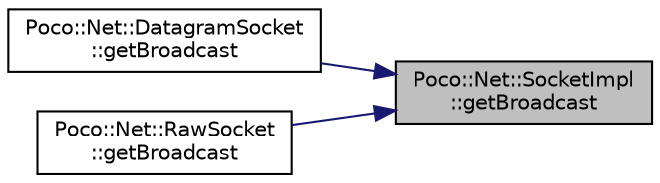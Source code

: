 digraph "Poco::Net::SocketImpl::getBroadcast"
{
 // LATEX_PDF_SIZE
  edge [fontname="Helvetica",fontsize="10",labelfontname="Helvetica",labelfontsize="10"];
  node [fontname="Helvetica",fontsize="10",shape=record];
  rankdir="RL";
  Node1 [label="Poco::Net::SocketImpl\l::getBroadcast",height=0.2,width=0.4,color="black", fillcolor="grey75", style="filled", fontcolor="black",tooltip="Sets the value of the SO_BROADCAST socket option."];
  Node1 -> Node2 [dir="back",color="midnightblue",fontsize="10",style="solid",fontname="Helvetica"];
  Node2 [label="Poco::Net::DatagramSocket\l::getBroadcast",height=0.2,width=0.4,color="black", fillcolor="white", style="filled",URL="$classPoco_1_1Net_1_1DatagramSocket.html#aa3ee92f9c059c8ac28ecd05518de7132",tooltip=" "];
  Node1 -> Node3 [dir="back",color="midnightblue",fontsize="10",style="solid",fontname="Helvetica"];
  Node3 [label="Poco::Net::RawSocket\l::getBroadcast",height=0.2,width=0.4,color="black", fillcolor="white", style="filled",URL="$classPoco_1_1Net_1_1RawSocket.html#acad762cbe98480a62b8ade6691042e36",tooltip=" "];
}
